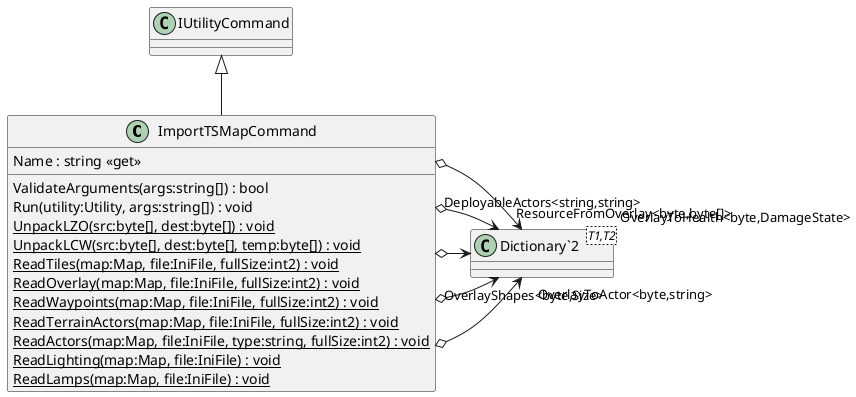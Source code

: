 @startuml
class ImportTSMapCommand {
    Name : string <<get>>
    ValidateArguments(args:string[]) : bool
    Run(utility:Utility, args:string[]) : void
    {static} UnpackLZO(src:byte[], dest:byte[]) : void
    {static} UnpackLCW(src:byte[], dest:byte[], temp:byte[]) : void
    {static} ReadTiles(map:Map, file:IniFile, fullSize:int2) : void
    {static} ReadOverlay(map:Map, file:IniFile, fullSize:int2) : void
    {static} ReadWaypoints(map:Map, file:IniFile, fullSize:int2) : void
    {static} ReadTerrainActors(map:Map, file:IniFile, fullSize:int2) : void
    {static} ReadActors(map:Map, file:IniFile, type:string, fullSize:int2) : void
    {static} ReadLighting(map:Map, file:IniFile) : void
    {static} ReadLamps(map:Map, file:IniFile) : void
}
class "Dictionary`2"<T1,T2> {
}
IUtilityCommand <|-- ImportTSMapCommand
ImportTSMapCommand o-> "OverlayToActor<byte,string>" "Dictionary`2"
ImportTSMapCommand o-> "OverlayShapes<byte,Size>" "Dictionary`2"
ImportTSMapCommand o-> "OverlayToHealth<byte,DamageState>" "Dictionary`2"
ImportTSMapCommand o-> "ResourceFromOverlay<byte,byte[]>" "Dictionary`2"
ImportTSMapCommand o-> "DeployableActors<string,string>" "Dictionary`2"
@enduml
